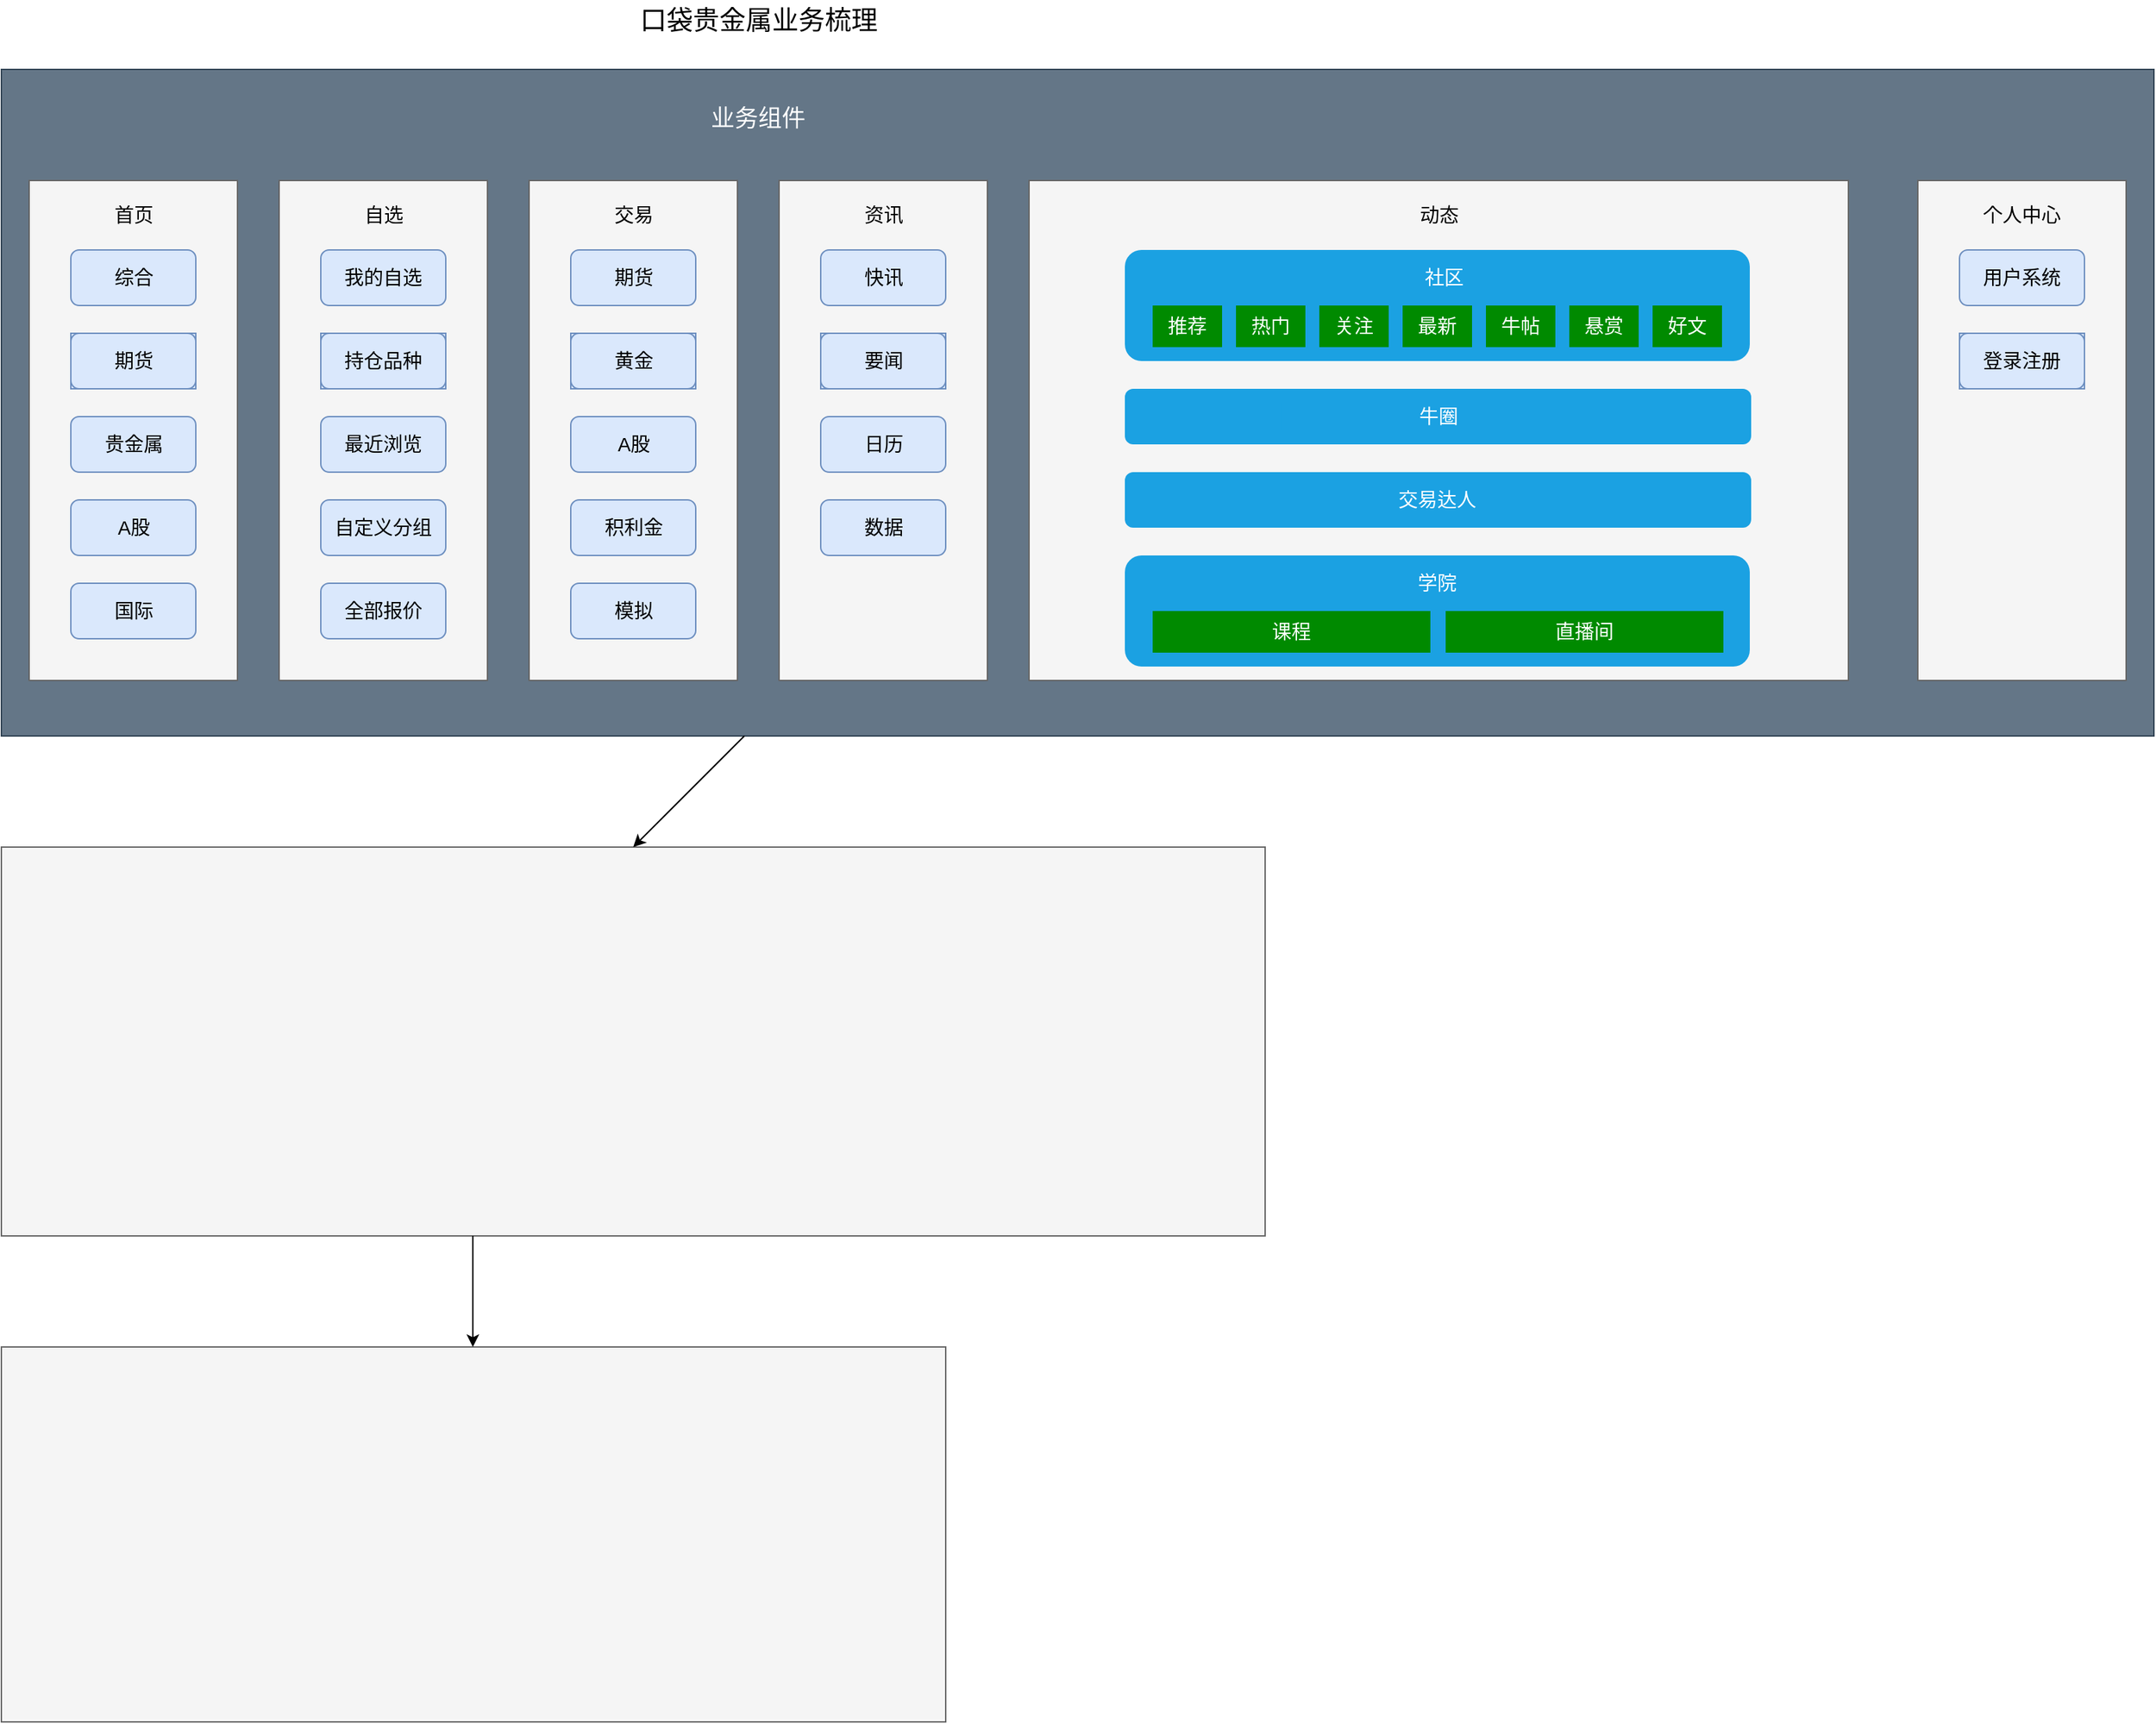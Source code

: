<mxfile version="17.4.0" type="github">
  <diagram id="31p98_oL__xW8jrO6pc7" name="第 1 页">
    <mxGraphModel dx="1859" dy="978" grid="1" gridSize="10" guides="1" tooltips="1" connect="1" arrows="1" fold="1" page="1" pageScale="1" pageWidth="827" pageHeight="1169" math="0" shadow="0">
      <root>
        <mxCell id="0" />
        <mxCell id="1" parent="0" />
        <mxCell id="XOXXFUQoiVnGKIvhB3Gf-1" value="" style="rounded=0;whiteSpace=wrap;html=1;fillColor=#647687;strokeColor=#314354;fontColor=#ffffff;" vertex="1" parent="1">
          <mxGeometry x="80" y="80" width="1550" height="480" as="geometry" />
        </mxCell>
        <mxCell id="XOXXFUQoiVnGKIvhB3Gf-2" value="" style="rounded=0;whiteSpace=wrap;html=1;fillColor=#f5f5f5;strokeColor=#666666;fontColor=#333333;" vertex="1" parent="1">
          <mxGeometry x="80" y="640" width="910" height="280" as="geometry" />
        </mxCell>
        <mxCell id="XOXXFUQoiVnGKIvhB3Gf-3" value="" style="rounded=0;whiteSpace=wrap;html=1;fillColor=#f5f5f5;strokeColor=#666666;fontColor=#333333;" vertex="1" parent="1">
          <mxGeometry x="80" y="1000" width="680" height="270" as="geometry" />
        </mxCell>
        <mxCell id="XOXXFUQoiVnGKIvhB3Gf-4" style="edgeStyle=orthogonalEdgeStyle;rounded=0;orthogonalLoop=1;jettySize=auto;html=1;exitX=0.5;exitY=1;exitDx=0;exitDy=0;" edge="1" parent="1" source="XOXXFUQoiVnGKIvhB3Gf-1" target="XOXXFUQoiVnGKIvhB3Gf-1">
          <mxGeometry relative="1" as="geometry" />
        </mxCell>
        <mxCell id="XOXXFUQoiVnGKIvhB3Gf-5" value="" style="endArrow=classic;html=1;rounded=0;entryX=0.5;entryY=0;entryDx=0;entryDy=0;" edge="1" parent="1" source="XOXXFUQoiVnGKIvhB3Gf-1" target="XOXXFUQoiVnGKIvhB3Gf-2">
          <mxGeometry width="50" height="50" relative="1" as="geometry">
            <mxPoint x="390" y="420" as="sourcePoint" />
            <mxPoint x="420" y="630" as="targetPoint" />
          </mxGeometry>
        </mxCell>
        <mxCell id="XOXXFUQoiVnGKIvhB3Gf-6" value="" style="endArrow=classic;html=1;rounded=0;entryX=0.5;entryY=0;entryDx=0;entryDy=0;" edge="1" parent="1">
          <mxGeometry width="50" height="50" relative="1" as="geometry">
            <mxPoint x="419.5" y="920" as="sourcePoint" />
            <mxPoint x="419.5" y="1000" as="targetPoint" />
          </mxGeometry>
        </mxCell>
        <mxCell id="XOXXFUQoiVnGKIvhB3Gf-7" value="&lt;font style=&quot;font-size: 19px&quot;&gt;口袋贵金属业务梳理&lt;/font&gt;" style="text;html=1;strokeColor=none;fillColor=none;align=center;verticalAlign=middle;whiteSpace=wrap;rounded=0;" vertex="1" parent="1">
          <mxGeometry x="502.5" y="30" width="245" height="30" as="geometry" />
        </mxCell>
        <mxCell id="XOXXFUQoiVnGKIvhB3Gf-8" value="&lt;font style=&quot;font-size: 17px&quot;&gt;业务组件&lt;/font&gt;" style="text;html=1;strokeColor=none;fillColor=none;align=center;verticalAlign=middle;whiteSpace=wrap;rounded=0;fontSize=19;fontColor=#FFFFFF;" vertex="1" parent="1">
          <mxGeometry x="560" y="100" width="130" height="30" as="geometry" />
        </mxCell>
        <mxCell id="XOXXFUQoiVnGKIvhB3Gf-31" value="" style="group" vertex="1" connectable="0" parent="1">
          <mxGeometry x="100" y="160" width="150" height="360" as="geometry" />
        </mxCell>
        <mxCell id="XOXXFUQoiVnGKIvhB3Gf-9" value="" style="rounded=0;whiteSpace=wrap;html=1;fontSize=17;fontColor=#333333;fillColor=#f5f5f5;strokeColor=#666666;" vertex="1" parent="XOXXFUQoiVnGKIvhB3Gf-31">
          <mxGeometry width="150" height="360" as="geometry" />
        </mxCell>
        <mxCell id="XOXXFUQoiVnGKIvhB3Gf-10" value="&lt;font style=&quot;font-size: 14px&quot;&gt;首页&lt;/font&gt;" style="text;html=1;strokeColor=none;fillColor=none;align=center;verticalAlign=middle;whiteSpace=wrap;rounded=0;fontSize=17;fontColor=#000000;" vertex="1" parent="XOXXFUQoiVnGKIvhB3Gf-31">
          <mxGeometry x="52.5" y="10" width="45" height="30" as="geometry" />
        </mxCell>
        <mxCell id="XOXXFUQoiVnGKIvhB3Gf-14" value="" style="group" vertex="1" connectable="0" parent="XOXXFUQoiVnGKIvhB3Gf-31">
          <mxGeometry x="30" y="50" width="90" height="40" as="geometry" />
        </mxCell>
        <mxCell id="XOXXFUQoiVnGKIvhB3Gf-11" value="" style="rounded=1;whiteSpace=wrap;html=1;fontSize=14;fillColor=#dae8fc;strokeColor=#6c8ebf;" vertex="1" parent="XOXXFUQoiVnGKIvhB3Gf-14">
          <mxGeometry width="90" height="40" as="geometry" />
        </mxCell>
        <mxCell id="XOXXFUQoiVnGKIvhB3Gf-12" value="综合" style="text;html=1;strokeColor=none;fillColor=#dae8fc;align=center;verticalAlign=middle;whiteSpace=wrap;rounded=0;fontSize=14;" vertex="1" parent="XOXXFUQoiVnGKIvhB3Gf-14">
          <mxGeometry x="22.5" y="10" width="45" height="20" as="geometry" />
        </mxCell>
        <mxCell id="XOXXFUQoiVnGKIvhB3Gf-15" value="" style="group;fillColor=#dae8fc;strokeColor=#6c8ebf;gradientColor=none;rounded=0;glass=0;" vertex="1" connectable="0" parent="XOXXFUQoiVnGKIvhB3Gf-31">
          <mxGeometry x="30" y="110" width="90" height="40" as="geometry" />
        </mxCell>
        <mxCell id="XOXXFUQoiVnGKIvhB3Gf-16" value="" style="rounded=1;whiteSpace=wrap;html=1;fontSize=14;fillColor=#dae8fc;strokeColor=#6c8ebf;" vertex="1" parent="XOXXFUQoiVnGKIvhB3Gf-15">
          <mxGeometry width="90" height="40" as="geometry" />
        </mxCell>
        <mxCell id="XOXXFUQoiVnGKIvhB3Gf-17" value="期货" style="text;html=1;strokeColor=none;fillColor=#dae8fc;align=center;verticalAlign=middle;whiteSpace=wrap;rounded=0;fontSize=14;" vertex="1" parent="XOXXFUQoiVnGKIvhB3Gf-15">
          <mxGeometry x="22.5" y="10" width="45" height="20" as="geometry" />
        </mxCell>
        <mxCell id="XOXXFUQoiVnGKIvhB3Gf-18" value="" style="group" vertex="1" connectable="0" parent="XOXXFUQoiVnGKIvhB3Gf-31">
          <mxGeometry x="30" y="170" width="90" height="40" as="geometry" />
        </mxCell>
        <mxCell id="XOXXFUQoiVnGKIvhB3Gf-19" value="" style="rounded=1;whiteSpace=wrap;html=1;fontSize=14;fillColor=#dae8fc;strokeColor=#6c8ebf;" vertex="1" parent="XOXXFUQoiVnGKIvhB3Gf-18">
          <mxGeometry width="90" height="40" as="geometry" />
        </mxCell>
        <mxCell id="XOXXFUQoiVnGKIvhB3Gf-20" value="贵金属" style="text;html=1;strokeColor=none;fillColor=none;align=center;verticalAlign=middle;whiteSpace=wrap;rounded=0;fontSize=14;fontColor=#000000;" vertex="1" parent="XOXXFUQoiVnGKIvhB3Gf-18">
          <mxGeometry x="22.5" y="10" width="45" height="20" as="geometry" />
        </mxCell>
        <mxCell id="XOXXFUQoiVnGKIvhB3Gf-22" value="" style="group" vertex="1" connectable="0" parent="XOXXFUQoiVnGKIvhB3Gf-31">
          <mxGeometry x="30" y="230" width="90" height="40" as="geometry" />
        </mxCell>
        <mxCell id="XOXXFUQoiVnGKIvhB3Gf-23" value="" style="rounded=1;whiteSpace=wrap;html=1;fontSize=14;fillColor=#dae8fc;strokeColor=#6c8ebf;" vertex="1" parent="XOXXFUQoiVnGKIvhB3Gf-22">
          <mxGeometry width="90" height="40" as="geometry" />
        </mxCell>
        <mxCell id="XOXXFUQoiVnGKIvhB3Gf-24" value="A股" style="text;html=1;strokeColor=none;fillColor=none;align=center;verticalAlign=middle;whiteSpace=wrap;rounded=0;fontSize=14;fontColor=#000000;" vertex="1" parent="XOXXFUQoiVnGKIvhB3Gf-22">
          <mxGeometry x="22.5" y="10" width="45" height="20" as="geometry" />
        </mxCell>
        <mxCell id="XOXXFUQoiVnGKIvhB3Gf-26" value="" style="group" vertex="1" connectable="0" parent="XOXXFUQoiVnGKIvhB3Gf-31">
          <mxGeometry x="30" y="290" width="90" height="40" as="geometry" />
        </mxCell>
        <mxCell id="XOXXFUQoiVnGKIvhB3Gf-27" value="" style="rounded=1;whiteSpace=wrap;html=1;fontSize=14;fillColor=#dae8fc;strokeColor=#6c8ebf;" vertex="1" parent="XOXXFUQoiVnGKIvhB3Gf-26">
          <mxGeometry width="90" height="40" as="geometry" />
        </mxCell>
        <mxCell id="XOXXFUQoiVnGKIvhB3Gf-28" value="国际" style="text;html=1;strokeColor=none;fillColor=none;align=center;verticalAlign=middle;whiteSpace=wrap;rounded=0;fontSize=14;fontColor=#000000;" vertex="1" parent="XOXXFUQoiVnGKIvhB3Gf-26">
          <mxGeometry x="22.5" y="10" width="45" height="20" as="geometry" />
        </mxCell>
        <mxCell id="XOXXFUQoiVnGKIvhB3Gf-32" value="" style="group" vertex="1" connectable="0" parent="1">
          <mxGeometry x="280" y="160" width="150" height="360" as="geometry" />
        </mxCell>
        <mxCell id="XOXXFUQoiVnGKIvhB3Gf-33" value="" style="rounded=0;whiteSpace=wrap;html=1;fontSize=17;fontColor=#333333;fillColor=#f5f5f5;strokeColor=#666666;" vertex="1" parent="XOXXFUQoiVnGKIvhB3Gf-32">
          <mxGeometry width="150" height="360" as="geometry" />
        </mxCell>
        <mxCell id="XOXXFUQoiVnGKIvhB3Gf-34" value="&lt;span style=&quot;font-size: 14px&quot;&gt;自选&lt;/span&gt;" style="text;html=1;strokeColor=none;fillColor=none;align=center;verticalAlign=middle;whiteSpace=wrap;rounded=0;fontSize=17;fontColor=#000000;" vertex="1" parent="XOXXFUQoiVnGKIvhB3Gf-32">
          <mxGeometry x="52.5" y="10" width="45.0" height="30" as="geometry" />
        </mxCell>
        <mxCell id="XOXXFUQoiVnGKIvhB3Gf-35" value="" style="group" vertex="1" connectable="0" parent="XOXXFUQoiVnGKIvhB3Gf-32">
          <mxGeometry x="30.0" y="50" width="90.0" height="40" as="geometry" />
        </mxCell>
        <mxCell id="XOXXFUQoiVnGKIvhB3Gf-36" value="" style="rounded=1;whiteSpace=wrap;html=1;fontSize=14;fillColor=#dae8fc;strokeColor=#6c8ebf;" vertex="1" parent="XOXXFUQoiVnGKIvhB3Gf-35">
          <mxGeometry width="90.0" height="40" as="geometry" />
        </mxCell>
        <mxCell id="XOXXFUQoiVnGKIvhB3Gf-37" value="我的自选" style="text;html=1;strokeColor=none;fillColor=#dae8fc;align=center;verticalAlign=middle;whiteSpace=wrap;rounded=0;fontSize=14;" vertex="1" parent="XOXXFUQoiVnGKIvhB3Gf-35">
          <mxGeometry x="15" y="10" width="60" height="20" as="geometry" />
        </mxCell>
        <mxCell id="XOXXFUQoiVnGKIvhB3Gf-38" value="" style="group;fillColor=#dae8fc;strokeColor=#6c8ebf;gradientColor=none;rounded=0;glass=0;" vertex="1" connectable="0" parent="XOXXFUQoiVnGKIvhB3Gf-32">
          <mxGeometry x="30.0" y="110" width="90.0" height="40" as="geometry" />
        </mxCell>
        <mxCell id="XOXXFUQoiVnGKIvhB3Gf-39" value="" style="rounded=1;whiteSpace=wrap;html=1;fontSize=14;fillColor=#dae8fc;strokeColor=#6c8ebf;" vertex="1" parent="XOXXFUQoiVnGKIvhB3Gf-38">
          <mxGeometry width="90.0" height="40" as="geometry" />
        </mxCell>
        <mxCell id="XOXXFUQoiVnGKIvhB3Gf-41" value="" style="group" vertex="1" connectable="0" parent="XOXXFUQoiVnGKIvhB3Gf-32">
          <mxGeometry x="30.0" y="170" width="90.0" height="40" as="geometry" />
        </mxCell>
        <mxCell id="XOXXFUQoiVnGKIvhB3Gf-42" value="" style="rounded=1;whiteSpace=wrap;html=1;fontSize=14;fillColor=#dae8fc;strokeColor=#6c8ebf;" vertex="1" parent="XOXXFUQoiVnGKIvhB3Gf-41">
          <mxGeometry width="90.0" height="40" as="geometry" />
        </mxCell>
        <mxCell id="XOXXFUQoiVnGKIvhB3Gf-43" value="最近浏览" style="text;html=1;strokeColor=none;fillColor=none;align=center;verticalAlign=middle;whiteSpace=wrap;rounded=0;fontSize=14;fontColor=#000000;" vertex="1" parent="XOXXFUQoiVnGKIvhB3Gf-41">
          <mxGeometry x="16.25" y="10" width="57.5" height="20" as="geometry" />
        </mxCell>
        <mxCell id="XOXXFUQoiVnGKIvhB3Gf-44" value="" style="group" vertex="1" connectable="0" parent="XOXXFUQoiVnGKIvhB3Gf-32">
          <mxGeometry x="30.0" y="230" width="90.0" height="40" as="geometry" />
        </mxCell>
        <mxCell id="XOXXFUQoiVnGKIvhB3Gf-45" value="" style="rounded=1;whiteSpace=wrap;html=1;fontSize=14;fillColor=#dae8fc;strokeColor=#6c8ebf;" vertex="1" parent="XOXXFUQoiVnGKIvhB3Gf-44">
          <mxGeometry width="90.0" height="40" as="geometry" />
        </mxCell>
        <mxCell id="XOXXFUQoiVnGKIvhB3Gf-46" value="自定义分组" style="text;html=1;strokeColor=none;fillColor=none;align=center;verticalAlign=middle;whiteSpace=wrap;rounded=0;fontSize=14;fontColor=#000000;" vertex="1" parent="XOXXFUQoiVnGKIvhB3Gf-44">
          <mxGeometry x="8.13" y="10" width="73.75" height="20" as="geometry" />
        </mxCell>
        <mxCell id="XOXXFUQoiVnGKIvhB3Gf-47" value="" style="group" vertex="1" connectable="0" parent="XOXXFUQoiVnGKIvhB3Gf-32">
          <mxGeometry x="30.0" y="290" width="90.0" height="40" as="geometry" />
        </mxCell>
        <mxCell id="XOXXFUQoiVnGKIvhB3Gf-48" value="" style="rounded=1;whiteSpace=wrap;html=1;fontSize=14;fillColor=#dae8fc;strokeColor=#6c8ebf;" vertex="1" parent="XOXXFUQoiVnGKIvhB3Gf-47">
          <mxGeometry width="90.0" height="40" as="geometry" />
        </mxCell>
        <mxCell id="XOXXFUQoiVnGKIvhB3Gf-49" value="全部报价" style="text;html=1;strokeColor=none;fillColor=none;align=center;verticalAlign=middle;whiteSpace=wrap;rounded=0;fontSize=14;fontColor=#000000;" vertex="1" parent="XOXXFUQoiVnGKIvhB3Gf-47">
          <mxGeometry x="16.25" y="10" width="57.5" height="20" as="geometry" />
        </mxCell>
        <mxCell id="XOXXFUQoiVnGKIvhB3Gf-40" value="持仓品种" style="text;html=1;strokeColor=none;fillColor=#dae8fc;align=center;verticalAlign=middle;whiteSpace=wrap;rounded=0;fontSize=14;" vertex="1" parent="XOXXFUQoiVnGKIvhB3Gf-32">
          <mxGeometry x="46.25" y="120" width="57.5" height="20" as="geometry" />
        </mxCell>
        <mxCell id="XOXXFUQoiVnGKIvhB3Gf-50" value="" style="group" vertex="1" connectable="0" parent="1">
          <mxGeometry x="460" y="160" width="150" height="360" as="geometry" />
        </mxCell>
        <mxCell id="XOXXFUQoiVnGKIvhB3Gf-51" value="" style="rounded=0;whiteSpace=wrap;html=1;fontSize=17;fontColor=#333333;fillColor=#f5f5f5;strokeColor=#666666;" vertex="1" parent="XOXXFUQoiVnGKIvhB3Gf-50">
          <mxGeometry width="150" height="360" as="geometry" />
        </mxCell>
        <mxCell id="XOXXFUQoiVnGKIvhB3Gf-52" value="&lt;font style=&quot;font-size: 14px&quot;&gt;交易&lt;/font&gt;" style="text;html=1;strokeColor=none;fillColor=none;align=center;verticalAlign=middle;whiteSpace=wrap;rounded=0;fontSize=17;fontColor=#000000;" vertex="1" parent="XOXXFUQoiVnGKIvhB3Gf-50">
          <mxGeometry x="52.5" y="10" width="45" height="30" as="geometry" />
        </mxCell>
        <mxCell id="XOXXFUQoiVnGKIvhB3Gf-53" value="" style="group" vertex="1" connectable="0" parent="XOXXFUQoiVnGKIvhB3Gf-50">
          <mxGeometry x="30" y="50" width="90" height="40" as="geometry" />
        </mxCell>
        <mxCell id="XOXXFUQoiVnGKIvhB3Gf-54" value="" style="rounded=1;whiteSpace=wrap;html=1;fontSize=14;fillColor=#dae8fc;strokeColor=#6c8ebf;" vertex="1" parent="XOXXFUQoiVnGKIvhB3Gf-53">
          <mxGeometry width="90" height="40" as="geometry" />
        </mxCell>
        <mxCell id="XOXXFUQoiVnGKIvhB3Gf-55" value="期货" style="text;html=1;strokeColor=none;fillColor=#dae8fc;align=center;verticalAlign=middle;whiteSpace=wrap;rounded=0;fontSize=14;" vertex="1" parent="XOXXFUQoiVnGKIvhB3Gf-53">
          <mxGeometry x="22.5" y="10" width="45" height="20" as="geometry" />
        </mxCell>
        <mxCell id="XOXXFUQoiVnGKIvhB3Gf-56" value="" style="group;fillColor=#dae8fc;strokeColor=#6c8ebf;gradientColor=none;rounded=0;glass=0;" vertex="1" connectable="0" parent="XOXXFUQoiVnGKIvhB3Gf-50">
          <mxGeometry x="30" y="110" width="90" height="40" as="geometry" />
        </mxCell>
        <mxCell id="XOXXFUQoiVnGKIvhB3Gf-57" value="" style="rounded=1;whiteSpace=wrap;html=1;fontSize=14;fillColor=#dae8fc;strokeColor=#6c8ebf;" vertex="1" parent="XOXXFUQoiVnGKIvhB3Gf-56">
          <mxGeometry width="90" height="40" as="geometry" />
        </mxCell>
        <mxCell id="XOXXFUQoiVnGKIvhB3Gf-58" value="黄金" style="text;html=1;strokeColor=none;fillColor=#dae8fc;align=center;verticalAlign=middle;whiteSpace=wrap;rounded=0;fontSize=14;" vertex="1" parent="XOXXFUQoiVnGKIvhB3Gf-56">
          <mxGeometry x="22.5" y="10" width="45" height="20" as="geometry" />
        </mxCell>
        <mxCell id="XOXXFUQoiVnGKIvhB3Gf-59" value="" style="group" vertex="1" connectable="0" parent="XOXXFUQoiVnGKIvhB3Gf-50">
          <mxGeometry x="30" y="170" width="90" height="40" as="geometry" />
        </mxCell>
        <mxCell id="XOXXFUQoiVnGKIvhB3Gf-60" value="" style="rounded=1;whiteSpace=wrap;html=1;fontSize=14;fillColor=#dae8fc;strokeColor=#6c8ebf;" vertex="1" parent="XOXXFUQoiVnGKIvhB3Gf-59">
          <mxGeometry width="90" height="40" as="geometry" />
        </mxCell>
        <mxCell id="XOXXFUQoiVnGKIvhB3Gf-61" value="A股" style="text;html=1;strokeColor=none;fillColor=none;align=center;verticalAlign=middle;whiteSpace=wrap;rounded=0;fontSize=14;fontColor=#000000;" vertex="1" parent="XOXXFUQoiVnGKIvhB3Gf-59">
          <mxGeometry x="22.5" y="10" width="45" height="20" as="geometry" />
        </mxCell>
        <mxCell id="XOXXFUQoiVnGKIvhB3Gf-62" value="" style="group" vertex="1" connectable="0" parent="XOXXFUQoiVnGKIvhB3Gf-50">
          <mxGeometry x="30" y="230" width="90" height="40" as="geometry" />
        </mxCell>
        <mxCell id="XOXXFUQoiVnGKIvhB3Gf-63" value="" style="rounded=1;whiteSpace=wrap;html=1;fontSize=14;fillColor=#dae8fc;strokeColor=#6c8ebf;" vertex="1" parent="XOXXFUQoiVnGKIvhB3Gf-62">
          <mxGeometry width="90" height="40" as="geometry" />
        </mxCell>
        <mxCell id="XOXXFUQoiVnGKIvhB3Gf-64" value="积利金" style="text;html=1;strokeColor=none;fillColor=none;align=center;verticalAlign=middle;whiteSpace=wrap;rounded=0;fontSize=14;fontColor=#000000;" vertex="1" parent="XOXXFUQoiVnGKIvhB3Gf-62">
          <mxGeometry x="22.5" y="10" width="45" height="20" as="geometry" />
        </mxCell>
        <mxCell id="XOXXFUQoiVnGKIvhB3Gf-65" value="" style="group" vertex="1" connectable="0" parent="XOXXFUQoiVnGKIvhB3Gf-50">
          <mxGeometry x="30" y="290" width="90" height="40" as="geometry" />
        </mxCell>
        <mxCell id="XOXXFUQoiVnGKIvhB3Gf-66" value="" style="rounded=1;whiteSpace=wrap;html=1;fontSize=14;fillColor=#dae8fc;strokeColor=#6c8ebf;" vertex="1" parent="XOXXFUQoiVnGKIvhB3Gf-65">
          <mxGeometry width="90" height="40" as="geometry" />
        </mxCell>
        <mxCell id="XOXXFUQoiVnGKIvhB3Gf-67" value="模拟" style="text;html=1;strokeColor=none;fillColor=none;align=center;verticalAlign=middle;whiteSpace=wrap;rounded=0;fontSize=14;fontColor=#000000;" vertex="1" parent="XOXXFUQoiVnGKIvhB3Gf-65">
          <mxGeometry x="22.5" y="10" width="45" height="20" as="geometry" />
        </mxCell>
        <mxCell id="XOXXFUQoiVnGKIvhB3Gf-68" value="" style="group" vertex="1" connectable="0" parent="1">
          <mxGeometry x="640" y="160" width="150" height="360" as="geometry" />
        </mxCell>
        <mxCell id="XOXXFUQoiVnGKIvhB3Gf-69" value="" style="rounded=0;whiteSpace=wrap;html=1;fontSize=17;fontColor=#333333;fillColor=#f5f5f5;strokeColor=#666666;" vertex="1" parent="XOXXFUQoiVnGKIvhB3Gf-68">
          <mxGeometry width="150" height="360" as="geometry" />
        </mxCell>
        <mxCell id="XOXXFUQoiVnGKIvhB3Gf-70" value="&lt;font style=&quot;font-size: 14px&quot;&gt;资讯&lt;/font&gt;" style="text;html=1;strokeColor=none;fillColor=none;align=center;verticalAlign=middle;whiteSpace=wrap;rounded=0;fontSize=17;fontColor=#000000;" vertex="1" parent="XOXXFUQoiVnGKIvhB3Gf-68">
          <mxGeometry x="52.5" y="10" width="45" height="30" as="geometry" />
        </mxCell>
        <mxCell id="XOXXFUQoiVnGKIvhB3Gf-71" value="" style="group" vertex="1" connectable="0" parent="XOXXFUQoiVnGKIvhB3Gf-68">
          <mxGeometry x="30" y="50" width="90" height="40" as="geometry" />
        </mxCell>
        <mxCell id="XOXXFUQoiVnGKIvhB3Gf-72" value="" style="rounded=1;whiteSpace=wrap;html=1;fontSize=14;fillColor=#dae8fc;strokeColor=#6c8ebf;" vertex="1" parent="XOXXFUQoiVnGKIvhB3Gf-71">
          <mxGeometry width="90" height="40" as="geometry" />
        </mxCell>
        <mxCell id="XOXXFUQoiVnGKIvhB3Gf-73" value="快讯" style="text;html=1;strokeColor=none;fillColor=#dae8fc;align=center;verticalAlign=middle;whiteSpace=wrap;rounded=0;fontSize=14;" vertex="1" parent="XOXXFUQoiVnGKIvhB3Gf-71">
          <mxGeometry x="22.5" y="10" width="45" height="20" as="geometry" />
        </mxCell>
        <mxCell id="XOXXFUQoiVnGKIvhB3Gf-74" value="" style="group;fillColor=#dae8fc;strokeColor=#6c8ebf;gradientColor=none;rounded=0;glass=0;" vertex="1" connectable="0" parent="XOXXFUQoiVnGKIvhB3Gf-68">
          <mxGeometry x="30" y="110" width="90" height="40" as="geometry" />
        </mxCell>
        <mxCell id="XOXXFUQoiVnGKIvhB3Gf-75" value="" style="rounded=1;whiteSpace=wrap;html=1;fontSize=14;fillColor=#dae8fc;strokeColor=#6c8ebf;" vertex="1" parent="XOXXFUQoiVnGKIvhB3Gf-74">
          <mxGeometry width="90" height="40" as="geometry" />
        </mxCell>
        <mxCell id="XOXXFUQoiVnGKIvhB3Gf-76" value="要闻" style="text;html=1;strokeColor=none;fillColor=#dae8fc;align=center;verticalAlign=middle;whiteSpace=wrap;rounded=0;fontSize=14;" vertex="1" parent="XOXXFUQoiVnGKIvhB3Gf-74">
          <mxGeometry x="22.5" y="10" width="45" height="20" as="geometry" />
        </mxCell>
        <mxCell id="XOXXFUQoiVnGKIvhB3Gf-77" value="" style="group" vertex="1" connectable="0" parent="XOXXFUQoiVnGKIvhB3Gf-68">
          <mxGeometry x="30" y="170" width="90" height="40" as="geometry" />
        </mxCell>
        <mxCell id="XOXXFUQoiVnGKIvhB3Gf-78" value="" style="rounded=1;whiteSpace=wrap;html=1;fontSize=14;fillColor=#dae8fc;strokeColor=#6c8ebf;" vertex="1" parent="XOXXFUQoiVnGKIvhB3Gf-77">
          <mxGeometry width="90" height="40" as="geometry" />
        </mxCell>
        <mxCell id="XOXXFUQoiVnGKIvhB3Gf-79" value="日历" style="text;html=1;strokeColor=none;fillColor=none;align=center;verticalAlign=middle;whiteSpace=wrap;rounded=0;fontSize=14;fontColor=#000000;" vertex="1" parent="XOXXFUQoiVnGKIvhB3Gf-77">
          <mxGeometry x="22.5" y="10" width="45" height="20" as="geometry" />
        </mxCell>
        <mxCell id="XOXXFUQoiVnGKIvhB3Gf-80" value="" style="group" vertex="1" connectable="0" parent="XOXXFUQoiVnGKIvhB3Gf-68">
          <mxGeometry x="30" y="230" width="90" height="40" as="geometry" />
        </mxCell>
        <mxCell id="XOXXFUQoiVnGKIvhB3Gf-81" value="" style="rounded=1;whiteSpace=wrap;html=1;fontSize=14;fillColor=#dae8fc;strokeColor=#6c8ebf;" vertex="1" parent="XOXXFUQoiVnGKIvhB3Gf-80">
          <mxGeometry width="90" height="40" as="geometry" />
        </mxCell>
        <mxCell id="XOXXFUQoiVnGKIvhB3Gf-82" value="数据" style="text;html=1;strokeColor=none;fillColor=none;align=center;verticalAlign=middle;whiteSpace=wrap;rounded=0;fontSize=14;fontColor=#000000;" vertex="1" parent="XOXXFUQoiVnGKIvhB3Gf-80">
          <mxGeometry x="22.5" y="10" width="45" height="20" as="geometry" />
        </mxCell>
        <mxCell id="XOXXFUQoiVnGKIvhB3Gf-86" value="" style="group" vertex="1" connectable="0" parent="1">
          <mxGeometry x="820" y="160" width="590" height="360" as="geometry" />
        </mxCell>
        <mxCell id="XOXXFUQoiVnGKIvhB3Gf-87" value="" style="rounded=0;whiteSpace=wrap;html=1;fontSize=17;fontColor=#333333;fillColor=#f5f5f5;strokeColor=#666666;" vertex="1" parent="XOXXFUQoiVnGKIvhB3Gf-86">
          <mxGeometry width="590" height="360" as="geometry" />
        </mxCell>
        <mxCell id="XOXXFUQoiVnGKIvhB3Gf-88" value="&lt;font style=&quot;font-size: 14px&quot;&gt;动态&lt;/font&gt;" style="text;html=1;strokeColor=none;fillColor=none;align=center;verticalAlign=middle;whiteSpace=wrap;rounded=0;fontSize=17;fontColor=#000000;" vertex="1" parent="XOXXFUQoiVnGKIvhB3Gf-86">
          <mxGeometry x="206.5" y="10" width="177.0" height="30" as="geometry" />
        </mxCell>
        <mxCell id="XOXXFUQoiVnGKIvhB3Gf-92" value="" style="group;fillColor=#1ba1e2;strokeColor=none;rounded=1;glass=0;fontColor=#ffffff;" vertex="1" connectable="0" parent="XOXXFUQoiVnGKIvhB3Gf-86">
          <mxGeometry x="69" y="150" width="451" height="40" as="geometry" />
        </mxCell>
        <mxCell id="XOXXFUQoiVnGKIvhB3Gf-94" value="牛圈" style="text;html=1;strokeColor=none;fillColor=#1ba1e2;align=center;verticalAlign=middle;whiteSpace=wrap;rounded=0;fontSize=14;fontColor=#ffffff;" vertex="1" parent="XOXXFUQoiVnGKIvhB3Gf-92">
          <mxGeometry x="112.75" y="10" width="225.5" height="20" as="geometry" />
        </mxCell>
        <mxCell id="XOXXFUQoiVnGKIvhB3Gf-89" value="" style="group;fillColor=none;" vertex="1" connectable="0" parent="XOXXFUQoiVnGKIvhB3Gf-86">
          <mxGeometry x="69" y="50" width="452" height="80" as="geometry" />
        </mxCell>
        <mxCell id="XOXXFUQoiVnGKIvhB3Gf-90" value="" style="rounded=1;whiteSpace=wrap;html=1;fontSize=14;fillColor=#1ba1e2;strokeColor=none;fontColor=#ffffff;" vertex="1" parent="XOXXFUQoiVnGKIvhB3Gf-89">
          <mxGeometry width="450" height="80" as="geometry" />
        </mxCell>
        <mxCell id="XOXXFUQoiVnGKIvhB3Gf-91" value="社区" style="text;html=1;strokeColor=none;fillColor=#1ba1e2;align=center;verticalAlign=middle;whiteSpace=wrap;rounded=0;fontSize=14;fontColor=#ffffff;spacing=0;" vertex="1" parent="XOXXFUQoiVnGKIvhB3Gf-89">
          <mxGeometry x="210" y="10" width="40" height="20" as="geometry" />
        </mxCell>
        <mxCell id="XOXXFUQoiVnGKIvhB3Gf-122" value="推荐" style="text;html=1;strokeColor=none;fillColor=#008a00;align=center;verticalAlign=middle;whiteSpace=wrap;rounded=0;glass=0;fontSize=14;fontColor=#ffffff;" vertex="1" parent="XOXXFUQoiVnGKIvhB3Gf-89">
          <mxGeometry x="20" y="40" width="50" height="30" as="geometry" />
        </mxCell>
        <mxCell id="XOXXFUQoiVnGKIvhB3Gf-125" value="热门" style="text;html=1;strokeColor=none;fillColor=#008a00;align=center;verticalAlign=middle;whiteSpace=wrap;rounded=0;glass=0;fontSize=14;fontColor=#ffffff;" vertex="1" parent="XOXXFUQoiVnGKIvhB3Gf-89">
          <mxGeometry x="80" y="40" width="50" height="30" as="geometry" />
        </mxCell>
        <mxCell id="XOXXFUQoiVnGKIvhB3Gf-126" value="关注" style="text;html=1;strokeColor=none;fillColor=#008a00;align=center;verticalAlign=middle;whiteSpace=wrap;rounded=0;glass=0;fontSize=14;fontColor=#ffffff;" vertex="1" parent="XOXXFUQoiVnGKIvhB3Gf-89">
          <mxGeometry x="140" y="40" width="50" height="30" as="geometry" />
        </mxCell>
        <mxCell id="XOXXFUQoiVnGKIvhB3Gf-127" value="最新" style="text;html=1;strokeColor=none;fillColor=#008a00;align=center;verticalAlign=middle;whiteSpace=wrap;rounded=0;glass=0;fontSize=14;fontColor=#ffffff;" vertex="1" parent="XOXXFUQoiVnGKIvhB3Gf-89">
          <mxGeometry x="200" y="40" width="50" height="30" as="geometry" />
        </mxCell>
        <mxCell id="XOXXFUQoiVnGKIvhB3Gf-128" value="牛帖" style="text;html=1;strokeColor=none;fillColor=#008a00;align=center;verticalAlign=middle;whiteSpace=wrap;rounded=0;glass=0;fontSize=14;fontColor=#ffffff;" vertex="1" parent="XOXXFUQoiVnGKIvhB3Gf-89">
          <mxGeometry x="260" y="40" width="50" height="30" as="geometry" />
        </mxCell>
        <mxCell id="XOXXFUQoiVnGKIvhB3Gf-129" value="悬赏" style="text;html=1;strokeColor=none;fillColor=#008a00;align=center;verticalAlign=middle;whiteSpace=wrap;rounded=0;glass=0;fontSize=14;fontColor=#ffffff;" vertex="1" parent="XOXXFUQoiVnGKIvhB3Gf-89">
          <mxGeometry x="320" y="40" width="50" height="30" as="geometry" />
        </mxCell>
        <mxCell id="XOXXFUQoiVnGKIvhB3Gf-134" value="好文" style="text;html=1;strokeColor=none;fillColor=#008a00;align=center;verticalAlign=middle;whiteSpace=wrap;rounded=0;glass=0;fontSize=14;fontColor=#ffffff;" vertex="1" parent="XOXXFUQoiVnGKIvhB3Gf-89">
          <mxGeometry x="380" y="40" width="50" height="30" as="geometry" />
        </mxCell>
        <mxCell id="XOXXFUQoiVnGKIvhB3Gf-95" value="" style="group" vertex="1" connectable="0" parent="XOXXFUQoiVnGKIvhB3Gf-86">
          <mxGeometry x="69" y="210" width="451" height="40" as="geometry" />
        </mxCell>
        <mxCell id="XOXXFUQoiVnGKIvhB3Gf-96" value="" style="rounded=1;whiteSpace=wrap;html=1;fontSize=14;fillColor=#1ba1e2;strokeColor=none;fontColor=#ffffff;" vertex="1" parent="XOXXFUQoiVnGKIvhB3Gf-95">
          <mxGeometry width="451" height="40" as="geometry" />
        </mxCell>
        <mxCell id="XOXXFUQoiVnGKIvhB3Gf-97" value="交易达人" style="text;html=1;strokeColor=none;fillColor=none;align=center;verticalAlign=middle;whiteSpace=wrap;rounded=0;fontSize=14;fontColor=#FFFFFF;" vertex="1" parent="XOXXFUQoiVnGKIvhB3Gf-95">
          <mxGeometry x="56.375" y="10" width="338.25" height="20" as="geometry" />
        </mxCell>
        <mxCell id="XOXXFUQoiVnGKIvhB3Gf-98" value="" style="group" vertex="1" connectable="0" parent="XOXXFUQoiVnGKIvhB3Gf-86">
          <mxGeometry x="69" y="270" width="450" height="80" as="geometry" />
        </mxCell>
        <mxCell id="XOXXFUQoiVnGKIvhB3Gf-99" value="" style="rounded=1;whiteSpace=wrap;html=1;fontSize=14;fillColor=#1ba1e2;strokeColor=none;fontColor=#ffffff;" vertex="1" parent="XOXXFUQoiVnGKIvhB3Gf-98">
          <mxGeometry width="450" height="80" as="geometry" />
        </mxCell>
        <mxCell id="XOXXFUQoiVnGKIvhB3Gf-100" value="学院" style="text;html=1;strokeColor=none;fillColor=none;align=center;verticalAlign=middle;whiteSpace=wrap;rounded=0;fontSize=14;fontColor=#FFFFFF;" vertex="1" parent="XOXXFUQoiVnGKIvhB3Gf-98">
          <mxGeometry x="205.044" y="10" width="39.911" height="20" as="geometry" />
        </mxCell>
        <mxCell id="XOXXFUQoiVnGKIvhB3Gf-137" value="课程" style="text;html=1;strokeColor=none;fillColor=#008a00;align=center;verticalAlign=middle;whiteSpace=wrap;rounded=0;glass=0;fontSize=14;fontColor=#ffffff;" vertex="1" parent="XOXXFUQoiVnGKIvhB3Gf-98">
          <mxGeometry x="20" y="40" width="200" height="30" as="geometry" />
        </mxCell>
        <mxCell id="XOXXFUQoiVnGKIvhB3Gf-161" value="直播间" style="text;html=1;strokeColor=none;fillColor=#008a00;align=center;verticalAlign=middle;whiteSpace=wrap;rounded=0;glass=0;fontSize=14;fontColor=#ffffff;" vertex="1" parent="XOXXFUQoiVnGKIvhB3Gf-98">
          <mxGeometry x="230.996" y="40" width="200" height="30" as="geometry" />
        </mxCell>
        <mxCell id="XOXXFUQoiVnGKIvhB3Gf-105" value="" style="group" vertex="1" connectable="0" parent="1">
          <mxGeometry x="1460" y="160" width="150" height="360" as="geometry" />
        </mxCell>
        <mxCell id="XOXXFUQoiVnGKIvhB3Gf-106" value="" style="rounded=0;whiteSpace=wrap;html=1;fontSize=17;fontColor=#333333;fillColor=#f5f5f5;strokeColor=#666666;" vertex="1" parent="XOXXFUQoiVnGKIvhB3Gf-105">
          <mxGeometry width="150" height="360" as="geometry" />
        </mxCell>
        <mxCell id="XOXXFUQoiVnGKIvhB3Gf-107" value="&lt;span style=&quot;font-size: 14px&quot;&gt;个人中心&lt;/span&gt;" style="text;html=1;strokeColor=none;fillColor=none;align=center;verticalAlign=middle;whiteSpace=wrap;rounded=0;fontSize=17;fontColor=#000000;" vertex="1" parent="XOXXFUQoiVnGKIvhB3Gf-105">
          <mxGeometry x="46.25" y="10" width="57.5" height="30" as="geometry" />
        </mxCell>
        <mxCell id="XOXXFUQoiVnGKIvhB3Gf-108" value="" style="group" vertex="1" connectable="0" parent="XOXXFUQoiVnGKIvhB3Gf-105">
          <mxGeometry x="30" y="50" width="90" height="40" as="geometry" />
        </mxCell>
        <mxCell id="XOXXFUQoiVnGKIvhB3Gf-109" value="" style="rounded=1;whiteSpace=wrap;html=1;fontSize=14;fillColor=#dae8fc;strokeColor=#6c8ebf;" vertex="1" parent="XOXXFUQoiVnGKIvhB3Gf-108">
          <mxGeometry width="90" height="40" as="geometry" />
        </mxCell>
        <mxCell id="XOXXFUQoiVnGKIvhB3Gf-110" value="用户系统" style="text;html=1;strokeColor=none;fillColor=#dae8fc;align=center;verticalAlign=middle;whiteSpace=wrap;rounded=0;fontSize=14;" vertex="1" parent="XOXXFUQoiVnGKIvhB3Gf-108">
          <mxGeometry x="16.25" y="10" width="57.5" height="20" as="geometry" />
        </mxCell>
        <mxCell id="XOXXFUQoiVnGKIvhB3Gf-111" value="" style="group;fillColor=#dae8fc;strokeColor=#6c8ebf;gradientColor=none;rounded=0;glass=0;" vertex="1" connectable="0" parent="XOXXFUQoiVnGKIvhB3Gf-105">
          <mxGeometry x="30" y="110" width="90" height="40" as="geometry" />
        </mxCell>
        <mxCell id="XOXXFUQoiVnGKIvhB3Gf-112" value="" style="rounded=1;whiteSpace=wrap;html=1;fontSize=14;fillColor=#dae8fc;strokeColor=#6c8ebf;" vertex="1" parent="XOXXFUQoiVnGKIvhB3Gf-111">
          <mxGeometry width="90" height="40" as="geometry" />
        </mxCell>
        <mxCell id="XOXXFUQoiVnGKIvhB3Gf-113" value="登录注册" style="text;html=1;strokeColor=none;fillColor=#dae8fc;align=center;verticalAlign=middle;whiteSpace=wrap;rounded=0;fontSize=14;" vertex="1" parent="XOXXFUQoiVnGKIvhB3Gf-105">
          <mxGeometry x="46.25" y="120" width="57.5" height="20" as="geometry" />
        </mxCell>
      </root>
    </mxGraphModel>
  </diagram>
</mxfile>
